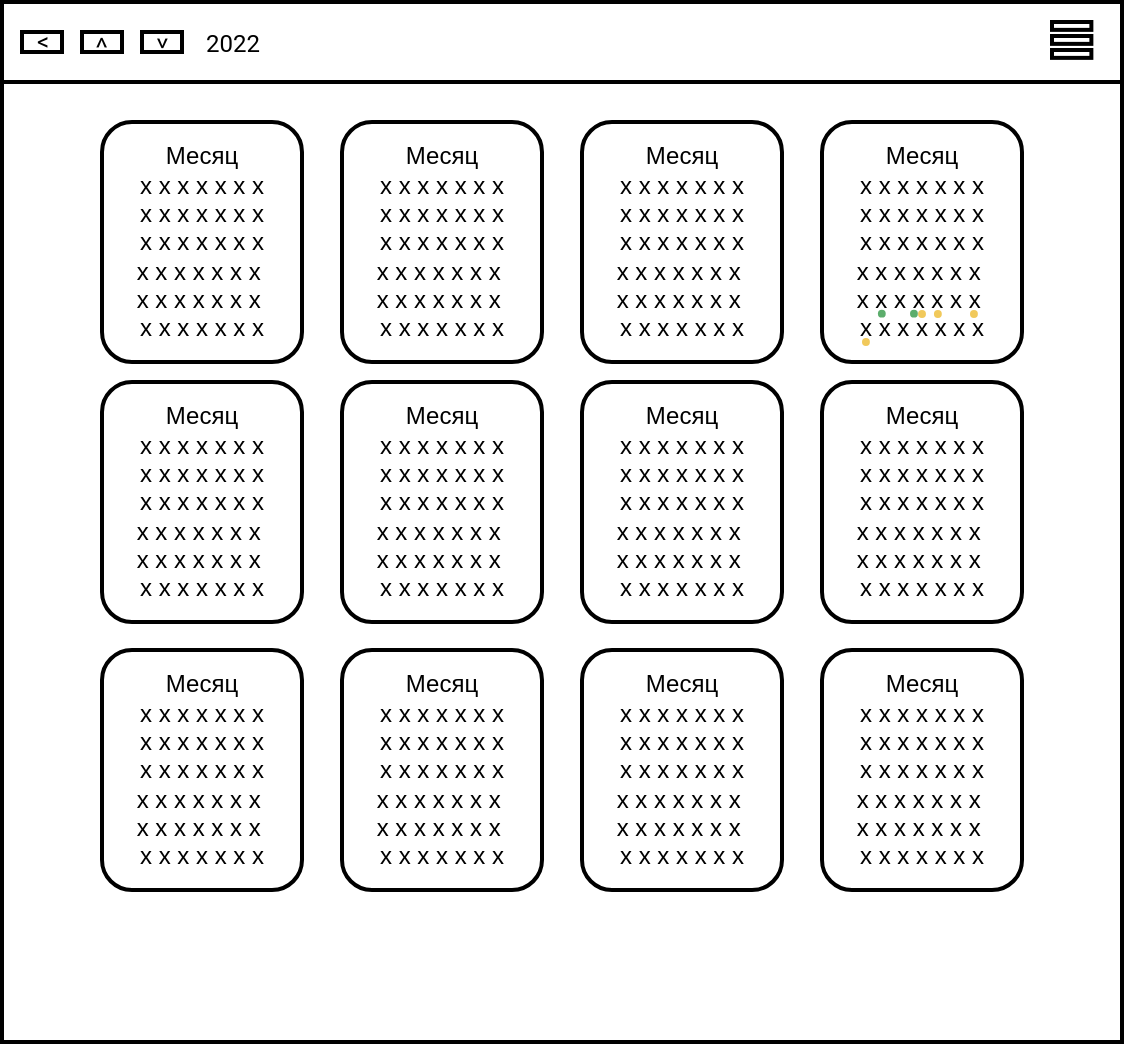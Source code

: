 <mxfile version="20.2.3" type="device"><diagram id="eJmo9DCirHAWKPXTLUJ0" name="Page-1"><mxGraphModel dx="1185" dy="721" grid="1" gridSize="10" guides="1" tooltips="1" connect="1" arrows="1" fold="1" page="1" pageScale="1" pageWidth="1169" pageHeight="827" math="0" shadow="0"><root><mxCell id="0"/><mxCell id="1" parent="0"/><mxCell id="DMf6QHwPxJO8wGW6hkP7-1" value="" style="rounded=0;whiteSpace=wrap;html=1;absoluteArcSize=1;arcSize=14;strokeWidth=2;fontFamily=Roboto;fontSource=https%3A%2F%2Ffonts.googleapis.com%2Fcss%3Ffamily%3DRoboto;" parent="1" vertex="1"><mxGeometry x="40" y="80" width="560" height="40" as="geometry"/></mxCell><mxCell id="DMf6QHwPxJO8wGW6hkP7-46" value="" style="rounded=0;whiteSpace=wrap;html=1;absoluteArcSize=1;arcSize=14;strokeWidth=2;fontFamily=Roboto;fontSource=https%3A%2F%2Ffonts.googleapis.com%2Fcss%3Ffamily%3DRoboto;" parent="1" vertex="1"><mxGeometry x="80" y="95" width="20" height="10" as="geometry"/></mxCell><mxCell id="DMf6QHwPxJO8wGW6hkP7-47" value="" style="rounded=0;whiteSpace=wrap;html=1;absoluteArcSize=1;arcSize=14;strokeWidth=2;fontFamily=Roboto;fontSource=https%3A%2F%2Ffonts.googleapis.com%2Fcss%3Ffamily%3DRoboto;" parent="1" vertex="1"><mxGeometry x="110" y="95" width="20" height="10" as="geometry"/></mxCell><mxCell id="DMf6QHwPxJO8wGW6hkP7-48" value="2022" style="text;html=1;align=center;verticalAlign=middle;resizable=0;points=[];autosize=1;strokeColor=none;fillColor=none;fontFamily=Roboto;fontSource=https%3A%2F%2Ffonts.googleapis.com%2Fcss%3Ffamily%3DRoboto;" parent="1" vertex="1"><mxGeometry x="130" y="86" width="50" height="30" as="geometry"/></mxCell><mxCell id="DMf6QHwPxJO8wGW6hkP7-51" value="" style="rounded=0;whiteSpace=wrap;html=1;absoluteArcSize=1;arcSize=14;strokeWidth=2;fontFamily=Roboto;fontSource=https%3A%2F%2Ffonts.googleapis.com%2Fcss%3Ffamily%3DRoboto;" parent="1" vertex="1"><mxGeometry x="50" y="95" width="20" height="10" as="geometry"/></mxCell><mxCell id="DMf6QHwPxJO8wGW6hkP7-52" value="&amp;lt;" style="text;html=1;align=center;verticalAlign=middle;resizable=0;points=[];autosize=1;strokeColor=none;fillColor=none;fontSize=12;fontFamily=Roboto;fontSource=https%3A%2F%2Ffonts.googleapis.com%2Fcss%3Ffamily%3DRoboto;" parent="1" vertex="1"><mxGeometry x="45" y="85" width="30" height="30" as="geometry"/></mxCell><mxCell id="DMf6QHwPxJO8wGW6hkP7-53" value="&amp;lt;" style="text;html=1;align=center;verticalAlign=middle;resizable=0;points=[];autosize=1;strokeColor=none;fillColor=none;fontSize=12;flipV=0;flipH=0;rotation=90;fontFamily=Roboto;fontSource=https%3A%2F%2Ffonts.googleapis.com%2Fcss%3Ffamily%3DRoboto;" parent="1" vertex="1"><mxGeometry x="75" y="85" width="30" height="30" as="geometry"/></mxCell><mxCell id="DMf6QHwPxJO8wGW6hkP7-54" value="&amp;lt;" style="text;html=1;align=center;verticalAlign=middle;resizable=0;points=[];autosize=1;strokeColor=none;fillColor=none;fontSize=12;flipV=0;flipH=0;rotation=270;fontFamily=Roboto;fontSource=https%3A%2F%2Ffonts.googleapis.com%2Fcss%3Ffamily%3DRoboto;" parent="1" vertex="1"><mxGeometry x="105" y="86" width="30" height="30" as="geometry"/></mxCell><mxCell id="DMf6QHwPxJO8wGW6hkP7-58" value="" style="group;fontFamily=Roboto;fontSource=https%3A%2F%2Ffonts.googleapis.com%2Fcss%3Ffamily%3DRoboto;" parent="1" vertex="1" connectable="0"><mxGeometry x="565" y="90" width="19.685" height="17.937" as="geometry"/></mxCell><mxCell id="DMf6QHwPxJO8wGW6hkP7-50" value="" style="rounded=0;whiteSpace=wrap;html=1;absoluteArcSize=1;arcSize=14;strokeWidth=2;fontFamily=Roboto;fontSource=https%3A%2F%2Ffonts.googleapis.com%2Fcss%3Ffamily%3DRoboto;" parent="DMf6QHwPxJO8wGW6hkP7-58" vertex="1"><mxGeometry width="19.685" height="3.937" as="geometry"/></mxCell><mxCell id="DMf6QHwPxJO8wGW6hkP7-55" value="" style="rounded=0;whiteSpace=wrap;html=1;absoluteArcSize=1;arcSize=14;strokeWidth=2;fontFamily=Roboto;fontSource=https%3A%2F%2Ffonts.googleapis.com%2Fcss%3Ffamily%3DRoboto;" parent="DMf6QHwPxJO8wGW6hkP7-58" vertex="1"><mxGeometry y="7" width="19.685" height="3.937" as="geometry"/></mxCell><mxCell id="DMf6QHwPxJO8wGW6hkP7-57" value="" style="rounded=0;whiteSpace=wrap;html=1;absoluteArcSize=1;arcSize=14;strokeWidth=2;fontFamily=Roboto;fontSource=https%3A%2F%2Ffonts.googleapis.com%2Fcss%3Ffamily%3DRoboto;" parent="DMf6QHwPxJO8wGW6hkP7-58" vertex="1"><mxGeometry y="14" width="19.685" height="3.937" as="geometry"/></mxCell><mxCell id="rcMcLPQGTdwu8xEBNqkz-1" value="" style="rounded=0;whiteSpace=wrap;html=1;absoluteArcSize=1;arcSize=14;strokeWidth=2;verticalAlign=top;fontFamily=Roboto;fontSource=https%3A%2F%2Ffonts.googleapis.com%2Fcss%3Ffamily%3DRoboto;fontColor=#E6E6E6;" vertex="1" parent="1"><mxGeometry x="40" y="120" width="560" height="480" as="geometry"/></mxCell><mxCell id="rcMcLPQGTdwu8xEBNqkz-7" value="Месяц&lt;br&gt;x x x x x x x&lt;br&gt;x x x x x x x&lt;br&gt;x x x x x x x&lt;br&gt;x x x x x x x&amp;nbsp;&lt;br&gt;x x x x x x x&amp;nbsp;&lt;br&gt;x x x x x x x" style="rounded=1;whiteSpace=wrap;html=1;strokeWidth=2;" vertex="1" parent="1"><mxGeometry x="90" y="140" width="100" height="120" as="geometry"/></mxCell><mxCell id="rcMcLPQGTdwu8xEBNqkz-8" value="Месяц&lt;br&gt;x x x x x x x&lt;br&gt;x x x x x x x&lt;br&gt;x x x x x x x&lt;br&gt;x x x x x x x&amp;nbsp;&lt;br&gt;x x x x x x x&amp;nbsp;&lt;br&gt;x x x x x x x" style="rounded=1;whiteSpace=wrap;html=1;strokeWidth=2;" vertex="1" parent="1"><mxGeometry x="330" y="140" width="100" height="120" as="geometry"/></mxCell><mxCell id="rcMcLPQGTdwu8xEBNqkz-9" value="Месяц&lt;br&gt;x x x x x x x&lt;br&gt;x x x x x x x&lt;br&gt;x x x x x x x&lt;br&gt;x x x x x x x&amp;nbsp;&lt;br&gt;x x x x x x x&amp;nbsp;&lt;br&gt;x x x x x x x" style="rounded=1;whiteSpace=wrap;html=1;strokeWidth=2;" vertex="1" parent="1"><mxGeometry x="210" y="140" width="100" height="120" as="geometry"/></mxCell><mxCell id="rcMcLPQGTdwu8xEBNqkz-10" value="Месяц&lt;br&gt;x x x x x x x&lt;br&gt;x x x x x x x&lt;br&gt;x x x x x x x&lt;br&gt;x x x x x x x&amp;nbsp;&lt;br&gt;x x x x x x x&amp;nbsp;&lt;br&gt;x x x x x x x" style="rounded=1;whiteSpace=wrap;html=1;strokeWidth=2;" vertex="1" parent="1"><mxGeometry x="450" y="140" width="100" height="120" as="geometry"/></mxCell><mxCell id="rcMcLPQGTdwu8xEBNqkz-19" value="Месяц&lt;br&gt;x x x x x x x&lt;br&gt;x x x x x x x&lt;br&gt;x x x x x x x&lt;br&gt;x x x x x x x&amp;nbsp;&lt;br&gt;x x x x x x x&amp;nbsp;&lt;br&gt;x x x x x x x" style="rounded=1;whiteSpace=wrap;html=1;strokeWidth=2;" vertex="1" parent="1"><mxGeometry x="90" y="270" width="100" height="120" as="geometry"/></mxCell><mxCell id="rcMcLPQGTdwu8xEBNqkz-20" value="Месяц&lt;br&gt;x x x x x x x&lt;br&gt;x x x x x x x&lt;br&gt;x x x x x x x&lt;br&gt;x x x x x x x&amp;nbsp;&lt;br&gt;x x x x x x x&amp;nbsp;&lt;br&gt;x x x x x x x" style="rounded=1;whiteSpace=wrap;html=1;strokeWidth=2;" vertex="1" parent="1"><mxGeometry x="330" y="270" width="100" height="120" as="geometry"/></mxCell><mxCell id="rcMcLPQGTdwu8xEBNqkz-21" value="Месяц&lt;br&gt;x x x x x x x&lt;br&gt;x x x x x x x&lt;br&gt;x x x x x x x&lt;br&gt;x x x x x x x&amp;nbsp;&lt;br&gt;x x x x x x x&amp;nbsp;&lt;br&gt;x x x x x x x" style="rounded=1;whiteSpace=wrap;html=1;strokeWidth=2;" vertex="1" parent="1"><mxGeometry x="210" y="270" width="100" height="120" as="geometry"/></mxCell><mxCell id="rcMcLPQGTdwu8xEBNqkz-22" value="Месяц&lt;br&gt;x x x x x x x&lt;br&gt;x x x x x x x&lt;br&gt;x x x x x x x&lt;br&gt;x x x x x x x&amp;nbsp;&lt;br&gt;x x x x x x x&amp;nbsp;&lt;br&gt;x x x x x x x" style="rounded=1;whiteSpace=wrap;html=1;strokeWidth=2;" vertex="1" parent="1"><mxGeometry x="450" y="270" width="100" height="120" as="geometry"/></mxCell><mxCell id="rcMcLPQGTdwu8xEBNqkz-23" value="Месяц&lt;br&gt;x x x x x x x&lt;br&gt;x x x x x x x&lt;br&gt;x x x x x x x&lt;br&gt;x x x x x x x&amp;nbsp;&lt;br&gt;x x x x x x x&amp;nbsp;&lt;br&gt;x x x x x x x" style="rounded=1;whiteSpace=wrap;html=1;strokeWidth=2;" vertex="1" parent="1"><mxGeometry x="90" y="404" width="100" height="120" as="geometry"/></mxCell><mxCell id="rcMcLPQGTdwu8xEBNqkz-24" value="Месяц&lt;br&gt;x x x x x x x&lt;br&gt;x x x x x x x&lt;br&gt;x x x x x x x&lt;br&gt;x x x x x x x&amp;nbsp;&lt;br&gt;x x x x x x x&amp;nbsp;&lt;br&gt;x x x x x x x" style="rounded=1;whiteSpace=wrap;html=1;strokeWidth=2;" vertex="1" parent="1"><mxGeometry x="330" y="404" width="100" height="120" as="geometry"/></mxCell><mxCell id="rcMcLPQGTdwu8xEBNqkz-25" value="Месяц&lt;br&gt;x x x x x x x&lt;br&gt;x x x x x x x&lt;br&gt;x x x x x x x&lt;br&gt;x x x x x x x&amp;nbsp;&lt;br&gt;x x x x x x x&amp;nbsp;&lt;br&gt;x x x x x x x" style="rounded=1;whiteSpace=wrap;html=1;strokeWidth=2;" vertex="1" parent="1"><mxGeometry x="210" y="404" width="100" height="120" as="geometry"/></mxCell><mxCell id="rcMcLPQGTdwu8xEBNqkz-26" value="Месяц&lt;br&gt;x x x x x x x&lt;br&gt;x x x x x x x&lt;br&gt;x x x x x x x&lt;br&gt;x x x x x x x&amp;nbsp;&lt;br&gt;x x x x x x x&amp;nbsp;&lt;br&gt;x x x x x x x" style="rounded=1;whiteSpace=wrap;html=1;strokeWidth=2;" vertex="1" parent="1"><mxGeometry x="450" y="404" width="100" height="120" as="geometry"/></mxCell><mxCell id="rcMcLPQGTdwu8xEBNqkz-27" value="" style="ellipse;whiteSpace=wrap;html=1;aspect=fixed;rounded=1;strokeWidth=2;fillColor=#5cad6c;strokeColor=none;" vertex="1" parent="1"><mxGeometry x="494" y="233.87" width="3.937" height="3.93" as="geometry"/></mxCell><mxCell id="rcMcLPQGTdwu8xEBNqkz-29" value="" style="ellipse;whiteSpace=wrap;html=1;aspect=fixed;rounded=1;strokeWidth=2;fillColor=#f1c95b;strokeColor=none;" vertex="1" parent="1"><mxGeometry x="498.03" y="234" width="3.937" height="3.94" as="geometry"/></mxCell><mxCell id="rcMcLPQGTdwu8xEBNqkz-30" value="" style="ellipse;whiteSpace=wrap;html=1;aspect=fixed;rounded=1;strokeWidth=2;fillColor=#f1c95b;strokeColor=none;" vertex="1" parent="1"><mxGeometry x="505.97" y="234" width="3.937" height="3.94" as="geometry"/></mxCell><mxCell id="rcMcLPQGTdwu8xEBNqkz-31" value="" style="ellipse;whiteSpace=wrap;html=1;aspect=fixed;rounded=1;strokeWidth=2;fillColor=#f1c95b;strokeColor=none;" vertex="1" parent="1"><mxGeometry x="524" y="234" width="3.937" height="3.94" as="geometry"/></mxCell><mxCell id="rcMcLPQGTdwu8xEBNqkz-32" value="" style="ellipse;whiteSpace=wrap;html=1;aspect=fixed;rounded=1;strokeWidth=2;fillColor=#f1c95b;strokeColor=none;" vertex="1" parent="1"><mxGeometry x="470" y="248" width="3.937" height="3.94" as="geometry"/></mxCell><mxCell id="rcMcLPQGTdwu8xEBNqkz-33" value="" style="ellipse;whiteSpace=wrap;html=1;aspect=fixed;rounded=1;strokeWidth=2;fillColor=#5cad6c;strokeColor=none;" vertex="1" parent="1"><mxGeometry x="477.94" y="233.87" width="3.937" height="3.93" as="geometry"/></mxCell></root></mxGraphModel></diagram></mxfile>